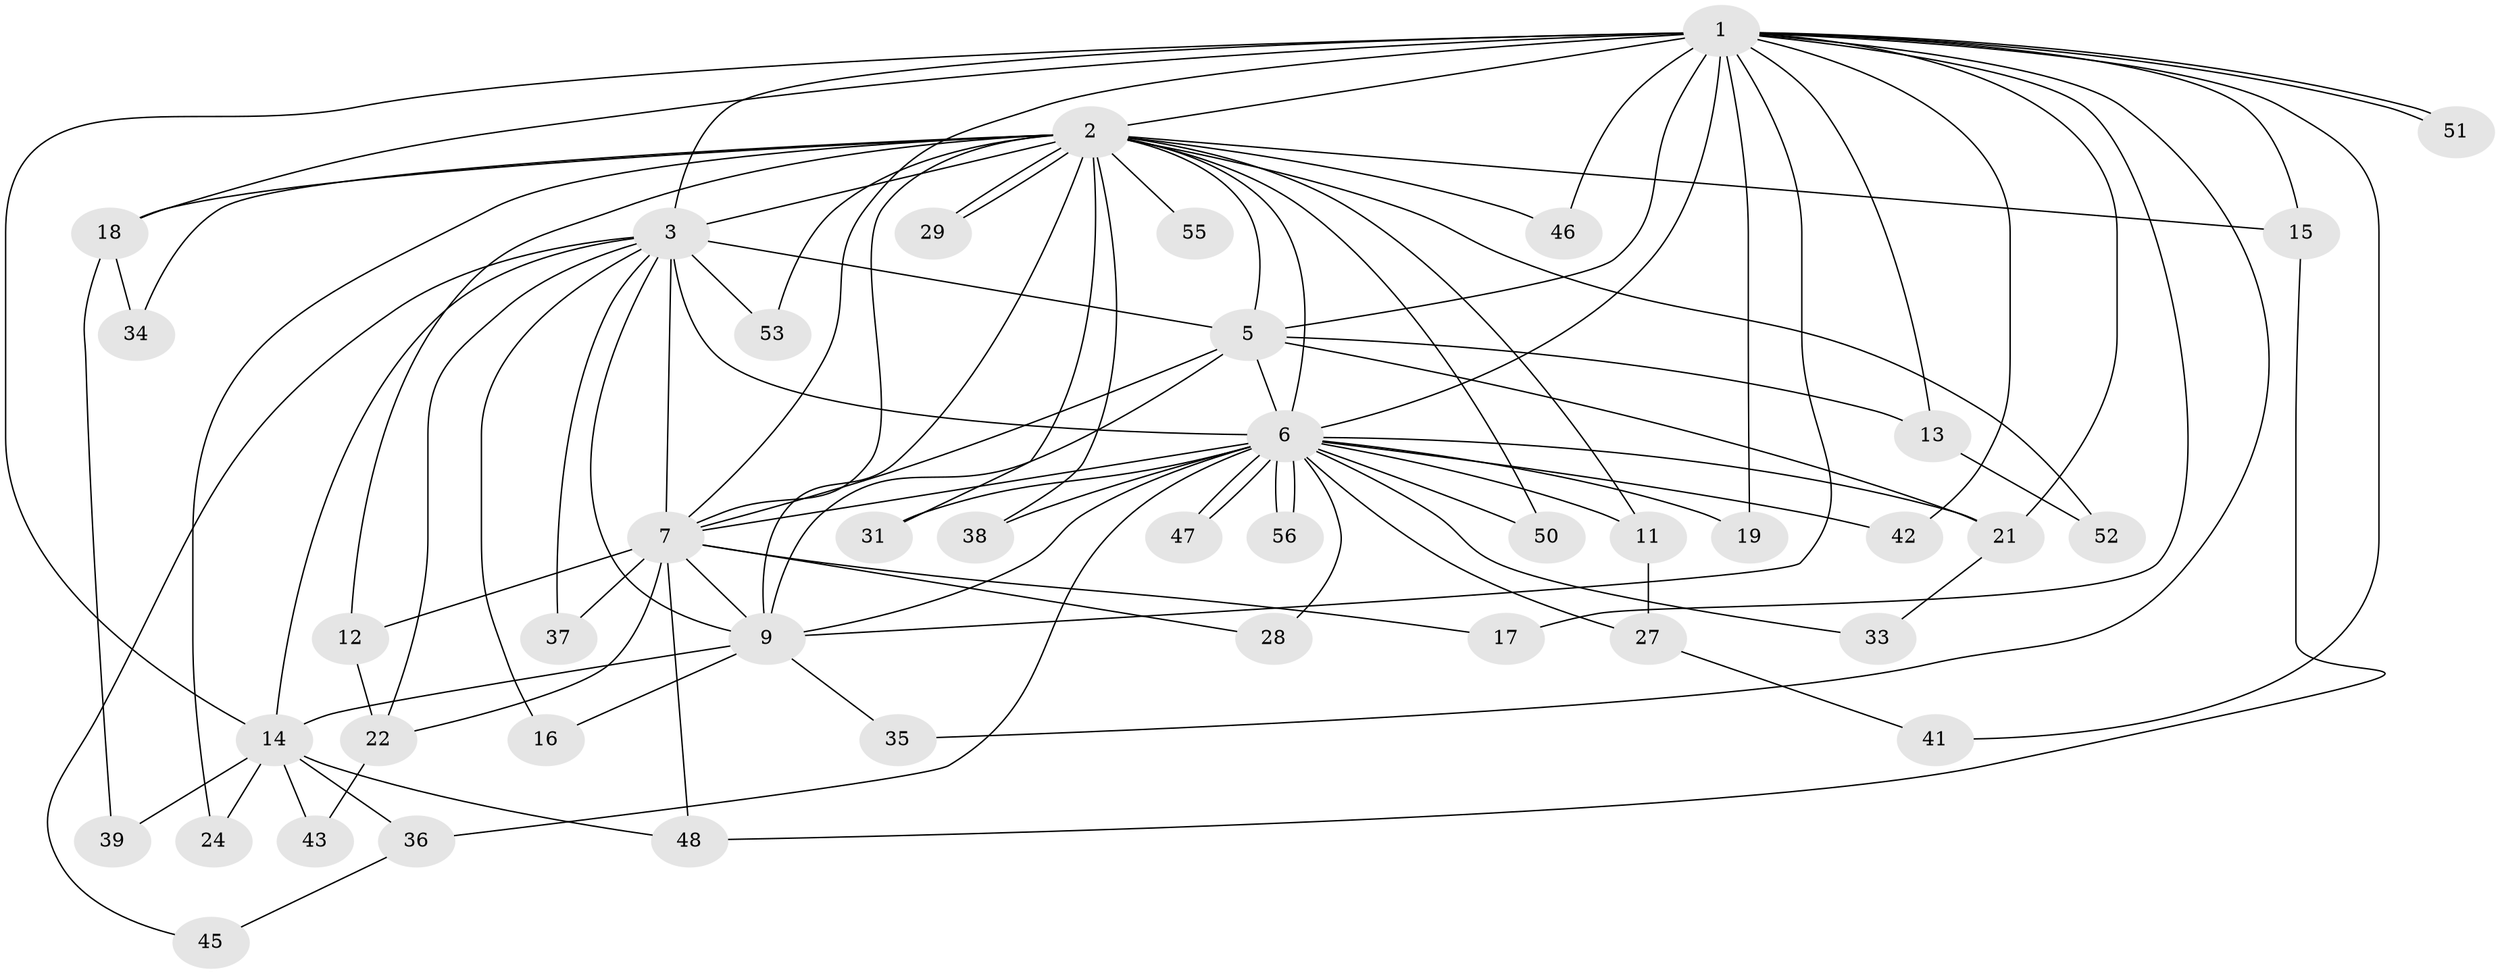 // Generated by graph-tools (version 1.1) at 2025/23/03/03/25 07:23:41]
// undirected, 43 vertices, 96 edges
graph export_dot {
graph [start="1"]
  node [color=gray90,style=filled];
  1 [super="+40"];
  2 [super="+4"];
  3 [super="+10"];
  5;
  6 [super="+8"];
  7 [super="+44"];
  9 [super="+26"];
  11;
  12;
  13;
  14 [super="+25"];
  15;
  16;
  17;
  18 [super="+23"];
  19 [super="+20"];
  21 [super="+32"];
  22 [super="+30"];
  24;
  27;
  28;
  29;
  31;
  33;
  34;
  35;
  36;
  37;
  38;
  39;
  41;
  42;
  43;
  45;
  46;
  47;
  48 [super="+49"];
  50;
  51;
  52;
  53 [super="+54"];
  55;
  56;
  1 -- 2 [weight=3];
  1 -- 3 [weight=2];
  1 -- 5;
  1 -- 6 [weight=2];
  1 -- 7;
  1 -- 9;
  1 -- 13;
  1 -- 14;
  1 -- 15;
  1 -- 17;
  1 -- 18;
  1 -- 19 [weight=2];
  1 -- 21;
  1 -- 35;
  1 -- 41;
  1 -- 42;
  1 -- 46;
  1 -- 51;
  1 -- 51;
  2 -- 3 [weight=4];
  2 -- 5 [weight=2];
  2 -- 6 [weight=4];
  2 -- 7 [weight=2];
  2 -- 9 [weight=2];
  2 -- 11;
  2 -- 12;
  2 -- 15;
  2 -- 18 [weight=2];
  2 -- 24;
  2 -- 29;
  2 -- 29;
  2 -- 31;
  2 -- 34;
  2 -- 50;
  2 -- 52;
  2 -- 55 [weight=2];
  2 -- 38;
  2 -- 46;
  2 -- 53;
  3 -- 5 [weight=2];
  3 -- 6 [weight=4];
  3 -- 7 [weight=3];
  3 -- 9 [weight=3];
  3 -- 16;
  3 -- 45;
  3 -- 53 [weight=2];
  3 -- 37;
  3 -- 22;
  3 -- 14;
  5 -- 6 [weight=2];
  5 -- 7;
  5 -- 9;
  5 -- 13;
  5 -- 21;
  6 -- 7 [weight=2];
  6 -- 9 [weight=2];
  6 -- 11;
  6 -- 21;
  6 -- 27;
  6 -- 31;
  6 -- 33;
  6 -- 38;
  6 -- 42;
  6 -- 47;
  6 -- 47;
  6 -- 56;
  6 -- 56;
  6 -- 36;
  6 -- 50;
  6 -- 19;
  6 -- 28;
  7 -- 9;
  7 -- 12;
  7 -- 17;
  7 -- 22;
  7 -- 28;
  7 -- 37;
  7 -- 48;
  9 -- 14;
  9 -- 16;
  9 -- 35;
  11 -- 27;
  12 -- 22;
  13 -- 52;
  14 -- 24;
  14 -- 39;
  14 -- 43;
  14 -- 48;
  14 -- 36;
  15 -- 48;
  18 -- 34;
  18 -- 39;
  21 -- 33;
  22 -- 43;
  27 -- 41;
  36 -- 45;
}
